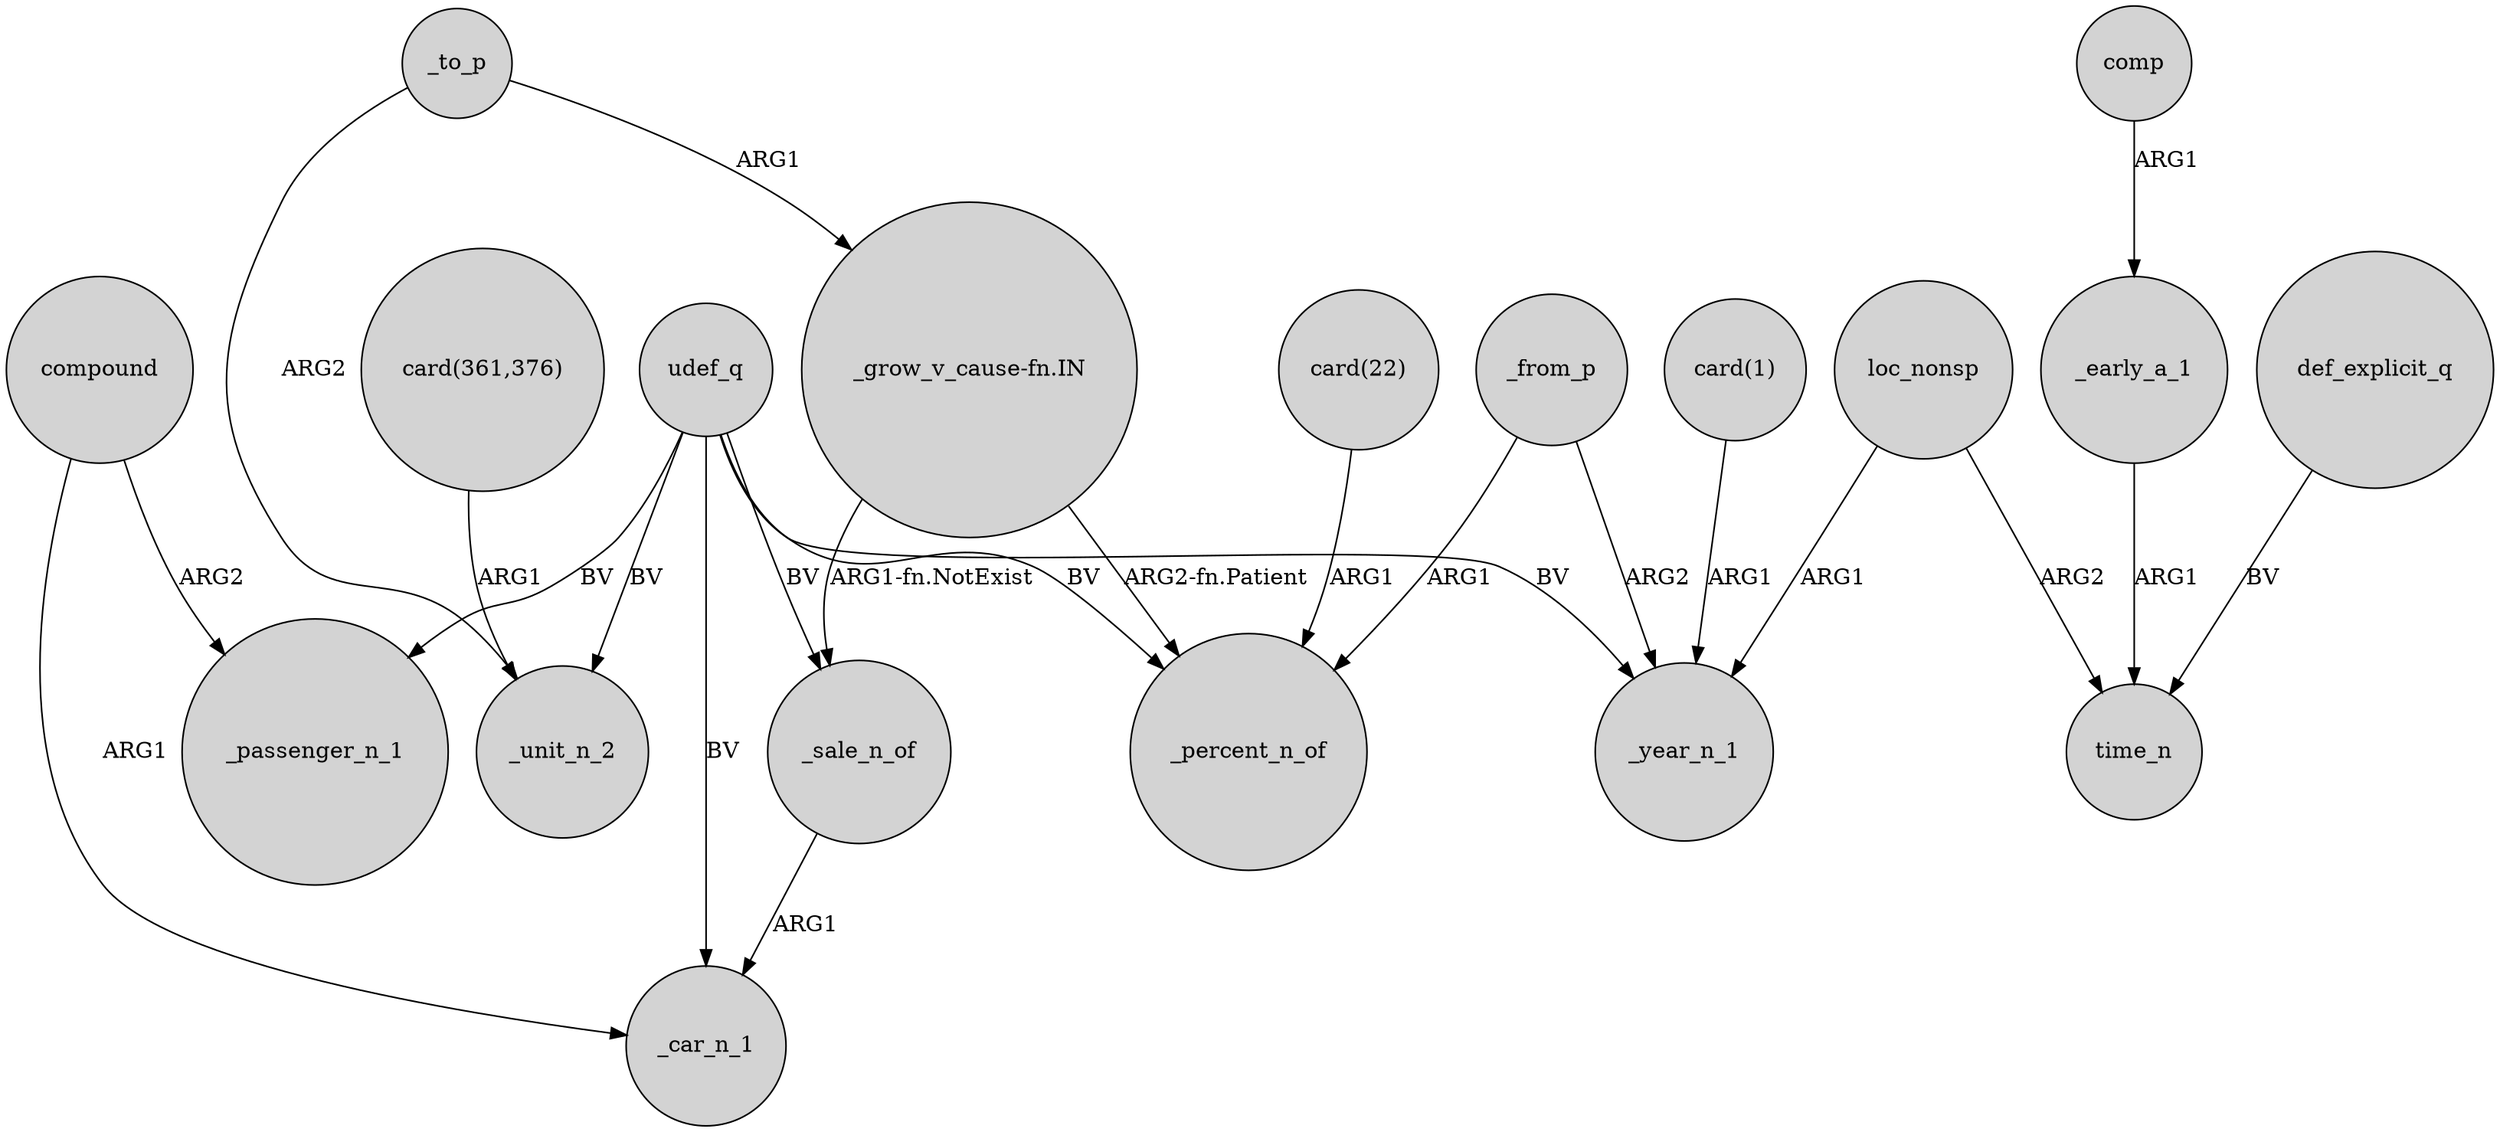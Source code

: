 digraph {
	node [shape=circle style=filled]
	compound -> _passenger_n_1 [label=ARG2]
	_to_p -> _unit_n_2 [label=ARG2]
	def_explicit_q -> time_n [label=BV]
	"_grow_v_cause-fn.IN" -> _percent_n_of [label="ARG2-fn.Patient"]
	loc_nonsp -> _year_n_1 [label=ARG1]
	_sale_n_of -> _car_n_1 [label=ARG1]
	"_grow_v_cause-fn.IN" -> _sale_n_of [label="ARG1-fn.NotExist"]
	udef_q -> _passenger_n_1 [label=BV]
	_from_p -> _year_n_1 [label=ARG2]
	loc_nonsp -> time_n [label=ARG2]
	_from_p -> _percent_n_of [label=ARG1]
	_to_p -> "_grow_v_cause-fn.IN" [label=ARG1]
	"card(361,376)" -> _unit_n_2 [label=ARG1]
	udef_q -> _sale_n_of [label=BV]
	"card(1)" -> _year_n_1 [label=ARG1]
	_early_a_1 -> time_n [label=ARG1]
	compound -> _car_n_1 [label=ARG1]
	udef_q -> _car_n_1 [label=BV]
	udef_q -> _year_n_1 [label=BV]
	udef_q -> _percent_n_of [label=BV]
	udef_q -> _unit_n_2 [label=BV]
	comp -> _early_a_1 [label=ARG1]
	"card(22)" -> _percent_n_of [label=ARG1]
}
